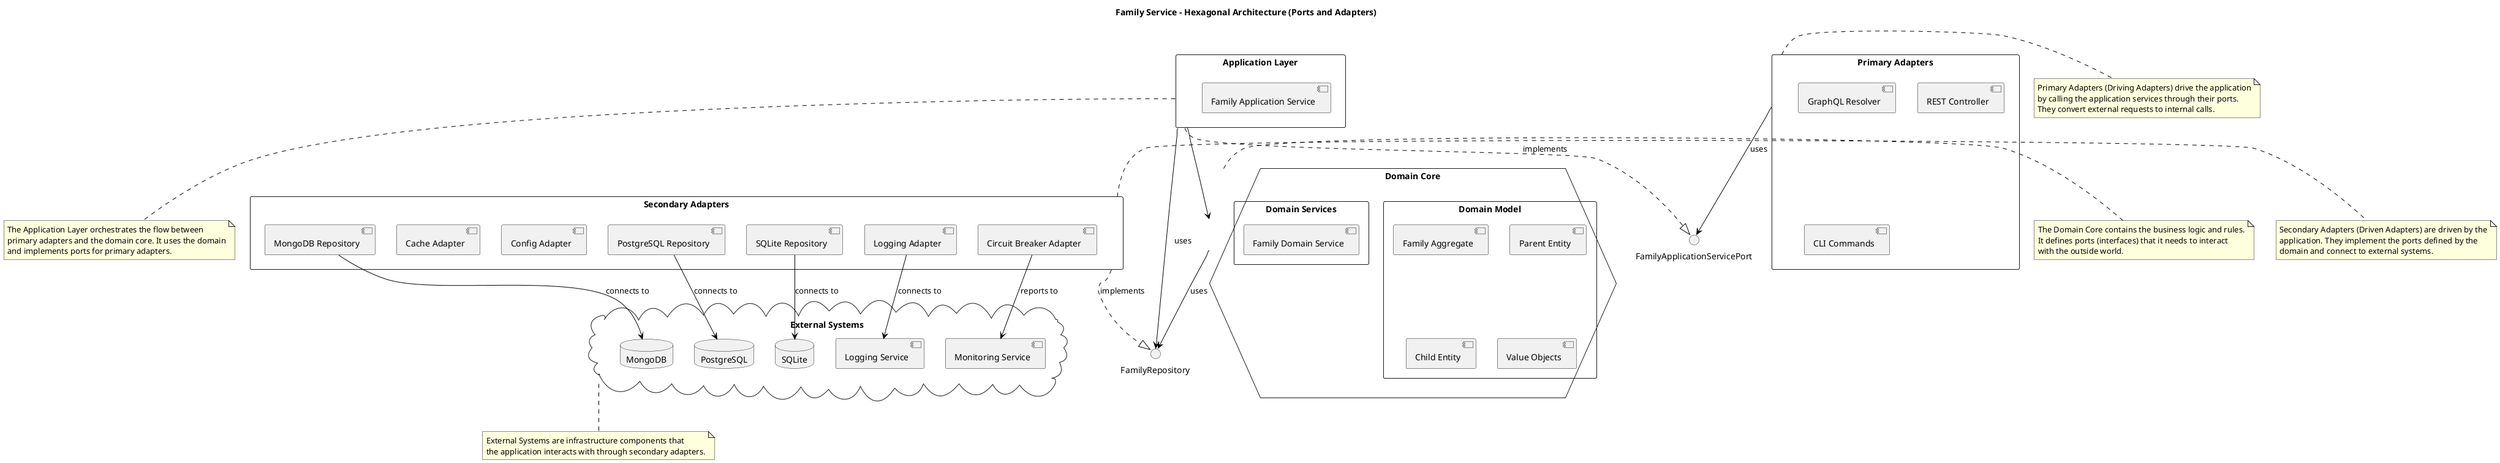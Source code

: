@startuml Hexagonal Architecture Diagram

skinparam {
  BackgroundColor white
  ArrowColor black
  BorderColor black
  ComponentStyle uml2
  PackageStyle rectangle
}

title Family Service - Hexagonal Architecture (Ports and Adapters)

' Define the core hexagon
hexagon "Domain Core" as DomainCore {
  package "Domain Model" as DomainModel {
    [Family Aggregate] as FamilyAggregate
    [Parent Entity] as ParentEntity
    [Child Entity] as ChildEntity
    [Value Objects] as ValueObjects
  }
  
  package "Domain Services" as DomainServices {
    [Family Domain Service] as FamilyDomainService
  }
}

' Define the application layer
package "Application Layer" as ApplicationLayer {
  [Family Application Service] as FamilyAppService
}

' Define the ports (interfaces)
interface "FamilyRepository" as FamilyRepoPort
interface "FamilyApplicationServicePort" as FamilyAppServicePort

' Define the primary adapters (driving adapters)
package "Primary Adapters" as PrimaryAdapters {
  [GraphQL Resolver] as GraphQLResolver
  [REST Controller] as RESTController
  [CLI Commands] as CLICommands
}

' Define the secondary adapters (driven adapters)
package "Secondary Adapters" as SecondaryAdapters {
  [MongoDB Repository] as MongoRepo
  [PostgreSQL Repository] as PostgresRepo
  [SQLite Repository] as SQLiteRepo
  [Logging Adapter] as LoggingAdapter
  [Config Adapter] as ConfigAdapter
  [Cache Adapter] as CacheAdapter
  [Circuit Breaker Adapter] as CircuitBreakerAdapter
}

' Define external systems
cloud "External Systems" as ExternalSystems {
  database "MongoDB" as MongoDB
  database "PostgreSQL" as PostgreSQL
  database "SQLite" as SQLite
  [Logging Service] as LoggingService
  [Monitoring Service] as MonitoringService
}

' Define the relationships
' Application connects to domain
ApplicationLayer --> DomainCore
ApplicationLayer --> FamilyRepoPort : uses
ApplicationLayer ..|> FamilyAppServicePort : implements

' Domain uses ports
DomainCore --> FamilyRepoPort : uses

' Primary adapters use application ports
PrimaryAdapters --> FamilyAppServicePort : uses

' Secondary adapters implement ports
SecondaryAdapters ..|> FamilyRepoPort : implements

' Secondary adapters connect to external systems
MongoRepo --> MongoDB : connects to
PostgresRepo --> PostgreSQL : connects to
SQLiteRepo --> SQLite : connects to
LoggingAdapter --> LoggingService : connects to
CircuitBreakerAdapter --> MonitoringService : reports to

' Add notes to explain the architecture
note right of DomainCore
  The Domain Core contains the business logic and rules.
  It defines ports (interfaces) that it needs to interact
  with the outside world.
end note

note right of PrimaryAdapters
  Primary Adapters (Driving Adapters) drive the application
  by calling the application services through their ports.
  They convert external requests to internal calls.
end note

note right of SecondaryAdapters
  Secondary Adapters (Driven Adapters) are driven by the
  application. They implement the ports defined by the
  domain and connect to external systems.
end note

note bottom of ExternalSystems
  External Systems are infrastructure components that
  the application interacts with through secondary adapters.
end note

note bottom of ApplicationLayer
  The Application Layer orchestrates the flow between
  primary adapters and the domain core. It uses the domain
  and implements ports for primary adapters.
end note

@enduml